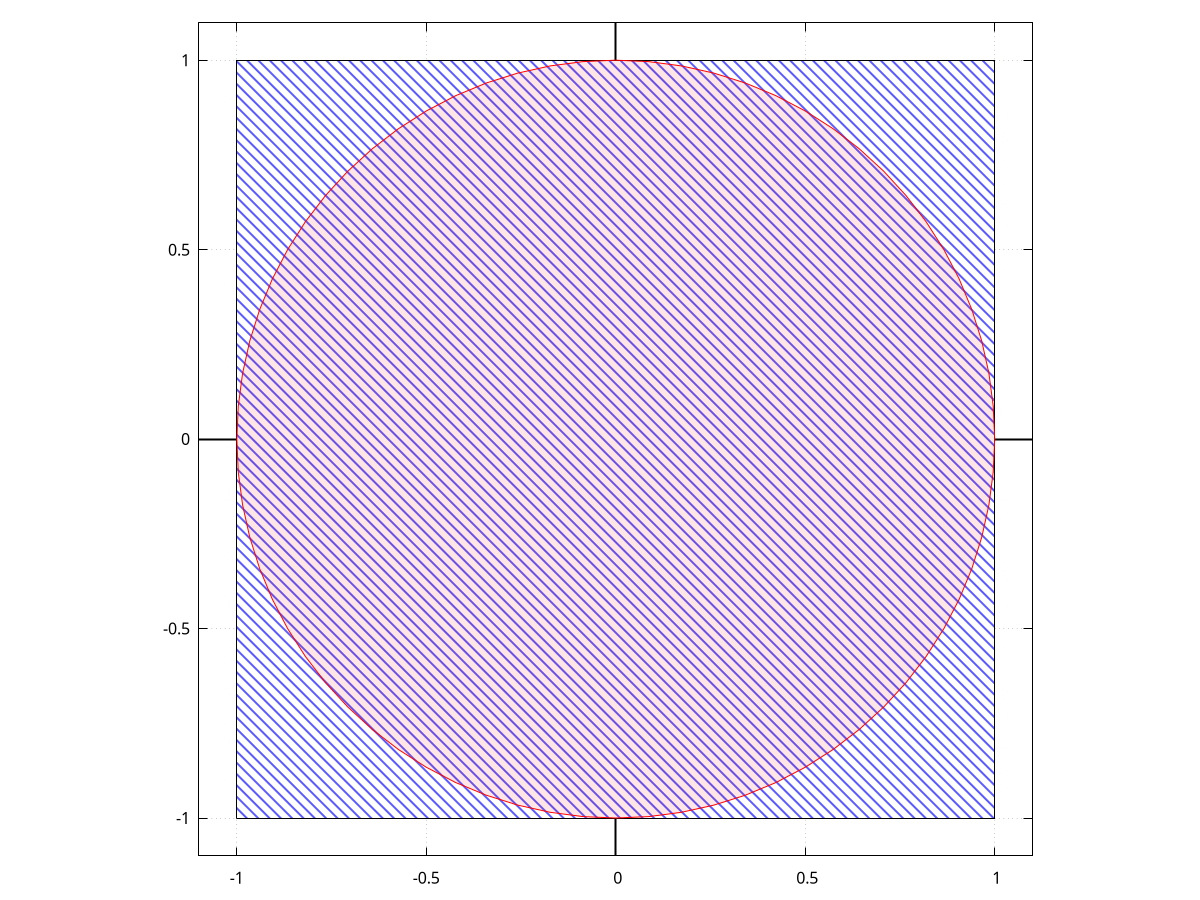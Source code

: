 reset
set size square

set xrange [-1.1:1.1]
set yrange [-1.1:1.1]
set grid

set xzeroaxis lt 1 lc 8 lw 2
set yzeroaxis lt 1 lc 8 lw 2

set object 1 rectangle from -1,-1 to 1,1
set object 1 front lw 1 fillcolor rgb "#0000ff" fillstyle pattern 4

set object 2 ellipse at 0,0 size 2,2
set object 2 front lw 1 fillstyle transparent solid 0.1 fillcolor "red"


x=0.4
f(x)=sqrt(1-x**2)

set arrow from 0,0 to x,f(x) lw 3 lc "blue" head  # Flecha con punta
set arrow from x,0 to x,f(x) lw 3 dashtype 2 lc "blue" nohead 

set label "a" at x/2,-0.05
set label "b" at x+0.05,f(x)/2
set label '$c=\sqrt{a^2 + b^2 }$' at 0.25,-0.25

plot NaN notitle